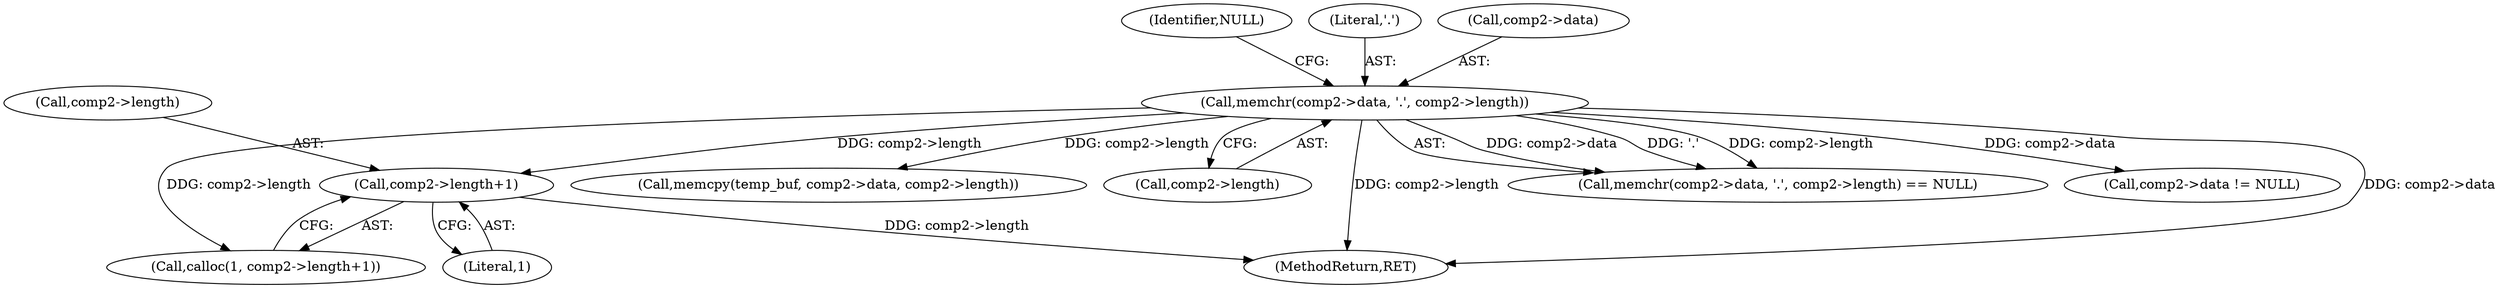 digraph "0_krb5_8ee70ec63931d1e38567905387ab9b1d45734d81@pointer" {
"1000284" [label="(Call,comp2->length+1)"];
"1000270" [label="(Call,memchr(comp2->data, '.', comp2->length))"];
"1000285" [label="(Call,comp2->length)"];
"1000278" [label="(Identifier,NULL)"];
"1000284" [label="(Call,comp2->length+1)"];
"1000408" [label="(MethodReturn,RET)"];
"1000288" [label="(Literal,1)"];
"1000274" [label="(Literal,'.')"];
"1000303" [label="(Call,memcpy(temp_buf, comp2->data, comp2->length))"];
"1000275" [label="(Call,comp2->length)"];
"1000271" [label="(Call,comp2->data)"];
"1000282" [label="(Call,calloc(1, comp2->length+1))"];
"1000269" [label="(Call,memchr(comp2->data, '.', comp2->length) == NULL)"];
"1000298" [label="(Call,comp2->data != NULL)"];
"1000270" [label="(Call,memchr(comp2->data, '.', comp2->length))"];
"1000284" -> "1000282"  [label="AST: "];
"1000284" -> "1000288"  [label="CFG: "];
"1000285" -> "1000284"  [label="AST: "];
"1000288" -> "1000284"  [label="AST: "];
"1000282" -> "1000284"  [label="CFG: "];
"1000284" -> "1000408"  [label="DDG: comp2->length"];
"1000270" -> "1000284"  [label="DDG: comp2->length"];
"1000270" -> "1000269"  [label="AST: "];
"1000270" -> "1000275"  [label="CFG: "];
"1000271" -> "1000270"  [label="AST: "];
"1000274" -> "1000270"  [label="AST: "];
"1000275" -> "1000270"  [label="AST: "];
"1000278" -> "1000270"  [label="CFG: "];
"1000270" -> "1000408"  [label="DDG: comp2->length"];
"1000270" -> "1000408"  [label="DDG: comp2->data"];
"1000270" -> "1000269"  [label="DDG: comp2->data"];
"1000270" -> "1000269"  [label="DDG: '.'"];
"1000270" -> "1000269"  [label="DDG: comp2->length"];
"1000270" -> "1000282"  [label="DDG: comp2->length"];
"1000270" -> "1000298"  [label="DDG: comp2->data"];
"1000270" -> "1000303"  [label="DDG: comp2->length"];
}
